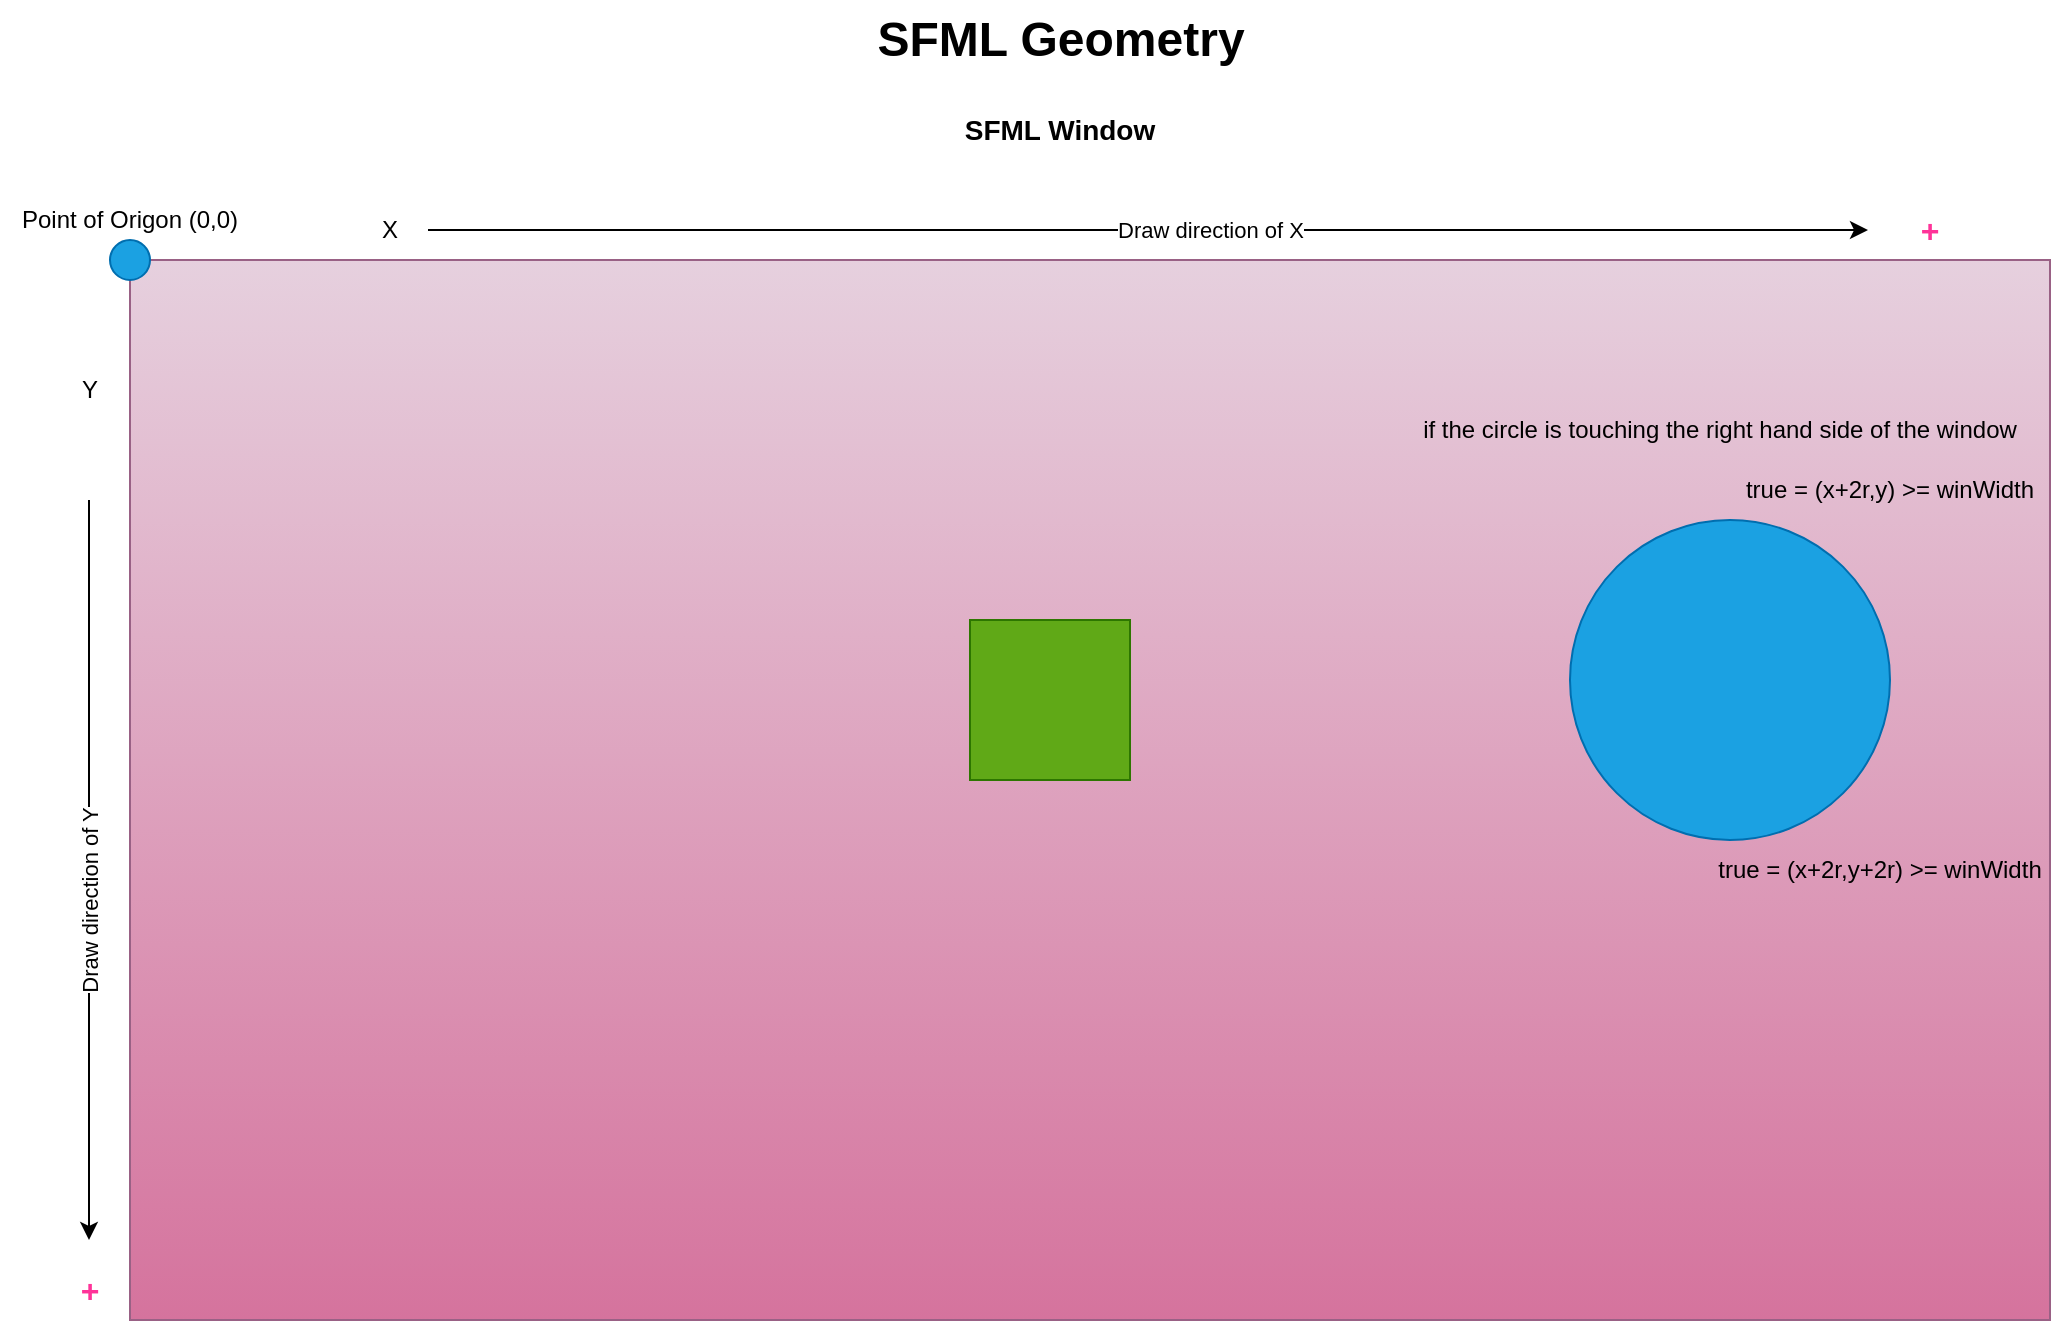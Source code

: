 <mxfile version="28.0.4">
  <diagram name="Page-1" id="GVW95UKEel-sNmn3DPY9">
    <mxGraphModel dx="1426" dy="889" grid="1" gridSize="10" guides="1" tooltips="1" connect="1" arrows="1" fold="1" page="1" pageScale="1" pageWidth="1169" pageHeight="827" math="0" shadow="0">
      <root>
        <mxCell id="0" />
        <mxCell id="1" parent="0" />
        <mxCell id="BTwX-arwB9RrOb1D5DcH-2" value="SFML Window" style="text;html=1;align=center;verticalAlign=middle;whiteSpace=wrap;rounded=0;fontStyle=1;fontSize=14;" vertex="1" parent="1">
          <mxGeometry x="520" y="70" width="130" height="30" as="geometry" />
        </mxCell>
        <mxCell id="BTwX-arwB9RrOb1D5DcH-4" value="SFML Geometry" style="text;strokeColor=none;fillColor=none;html=1;fontSize=24;fontStyle=1;verticalAlign=middle;align=center;" vertex="1" parent="1">
          <mxGeometry x="427" y="20" width="315" height="40" as="geometry" />
        </mxCell>
        <mxCell id="BTwX-arwB9RrOb1D5DcH-6" value="" style="rounded=0;whiteSpace=wrap;html=1;fillColor=#e6d0de;strokeColor=#996185;gradientColor=#d5739d;" vertex="1" parent="1">
          <mxGeometry x="120" y="150" width="960" height="530" as="geometry" />
        </mxCell>
        <mxCell id="BTwX-arwB9RrOb1D5DcH-5" value="" style="ellipse;whiteSpace=wrap;html=1;aspect=fixed;fillColor=#1ba1e2;strokeColor=#006EAF;fontColor=#ffffff;" vertex="1" parent="1">
          <mxGeometry x="110" y="140" width="20" height="20" as="geometry" />
        </mxCell>
        <mxCell id="BTwX-arwB9RrOb1D5DcH-7" value="Point of Origon (0,0)" style="text;html=1;align=center;verticalAlign=middle;whiteSpace=wrap;rounded=0;fontSize=12;" vertex="1" parent="1">
          <mxGeometry x="55" y="120" width="130" height="20" as="geometry" />
        </mxCell>
        <mxCell id="BTwX-arwB9RrOb1D5DcH-8" value="X" style="text;html=1;align=center;verticalAlign=middle;whiteSpace=wrap;rounded=0;" vertex="1" parent="1">
          <mxGeometry x="220" y="120" width="60" height="30" as="geometry" />
        </mxCell>
        <mxCell id="BTwX-arwB9RrOb1D5DcH-9" value="Y" style="text;html=1;align=center;verticalAlign=middle;whiteSpace=wrap;rounded=0;" vertex="1" parent="1">
          <mxGeometry x="90" y="200" width="20" height="30" as="geometry" />
        </mxCell>
        <mxCell id="BTwX-arwB9RrOb1D5DcH-10" value="" style="endArrow=classic;html=1;rounded=0;" edge="1" parent="1">
          <mxGeometry width="50" height="50" relative="1" as="geometry">
            <mxPoint x="269" y="135" as="sourcePoint" />
            <mxPoint x="989" y="135" as="targetPoint" />
          </mxGeometry>
        </mxCell>
        <mxCell id="BTwX-arwB9RrOb1D5DcH-11" value="Draw direction of X" style="edgeLabel;html=1;align=center;verticalAlign=middle;resizable=0;points=[];" vertex="1" connectable="0" parent="BTwX-arwB9RrOb1D5DcH-10">
          <mxGeometry x="0.086" y="2" relative="1" as="geometry">
            <mxPoint y="2" as="offset" />
          </mxGeometry>
        </mxCell>
        <mxCell id="BTwX-arwB9RrOb1D5DcH-12" value="" style="endArrow=classic;html=1;rounded=0;" edge="1" parent="1">
          <mxGeometry width="50" height="50" relative="1" as="geometry">
            <mxPoint x="99.5" y="270" as="sourcePoint" />
            <mxPoint x="99.5" y="640" as="targetPoint" />
          </mxGeometry>
        </mxCell>
        <mxCell id="BTwX-arwB9RrOb1D5DcH-13" value="Draw direction of Y" style="edgeLabel;html=1;align=center;verticalAlign=middle;resizable=0;points=[];rotation=-90;" vertex="1" connectable="0" parent="BTwX-arwB9RrOb1D5DcH-12">
          <mxGeometry x="0.086" y="2" relative="1" as="geometry">
            <mxPoint x="-2" as="offset" />
          </mxGeometry>
        </mxCell>
        <mxCell id="BTwX-arwB9RrOb1D5DcH-15" value="+" style="text;html=1;align=center;verticalAlign=middle;whiteSpace=wrap;rounded=0;fontSize=16;fontStyle=1;fontColor=#FF3399;" vertex="1" parent="1">
          <mxGeometry x="70" y="650" width="60" height="30" as="geometry" />
        </mxCell>
        <mxCell id="BTwX-arwB9RrOb1D5DcH-16" value="+" style="text;html=1;align=center;verticalAlign=middle;whiteSpace=wrap;rounded=0;fontSize=16;fontStyle=1;fontColor=#FF3399;" vertex="1" parent="1">
          <mxGeometry x="990" y="120" width="60" height="30" as="geometry" />
        </mxCell>
        <mxCell id="BTwX-arwB9RrOb1D5DcH-17" value="" style="whiteSpace=wrap;html=1;aspect=fixed;fillColor=#60a917;fontColor=#ffffff;strokeColor=#2D7600;" vertex="1" parent="1">
          <mxGeometry x="540" y="330" width="80" height="80" as="geometry" />
        </mxCell>
        <mxCell id="BTwX-arwB9RrOb1D5DcH-18" value="" style="ellipse;whiteSpace=wrap;html=1;aspect=fixed;fillColor=#1ba1e2;fontColor=#ffffff;strokeColor=#006EAF;" vertex="1" parent="1">
          <mxGeometry x="840" y="280" width="160" height="160" as="geometry" />
        </mxCell>
        <mxCell id="BTwX-arwB9RrOb1D5DcH-19" value="if the circle is touching the right hand side of the window" style="text;html=1;align=center;verticalAlign=middle;whiteSpace=wrap;rounded=0;" vertex="1" parent="1">
          <mxGeometry x="750" y="220" width="330" height="30" as="geometry" />
        </mxCell>
        <mxCell id="BTwX-arwB9RrOb1D5DcH-20" value="true = (x+2r,y) &amp;gt;= winWidth" style="text;html=1;align=center;verticalAlign=middle;whiteSpace=wrap;rounded=0;" vertex="1" parent="1">
          <mxGeometry x="920" y="250" width="160" height="30" as="geometry" />
        </mxCell>
        <mxCell id="BTwX-arwB9RrOb1D5DcH-21" value="true = (x+2r,y+2r) &amp;gt;= winWidth" style="text;html=1;align=center;verticalAlign=middle;whiteSpace=wrap;rounded=0;" vertex="1" parent="1">
          <mxGeometry x="910" y="440" width="170" height="30" as="geometry" />
        </mxCell>
      </root>
    </mxGraphModel>
  </diagram>
</mxfile>
